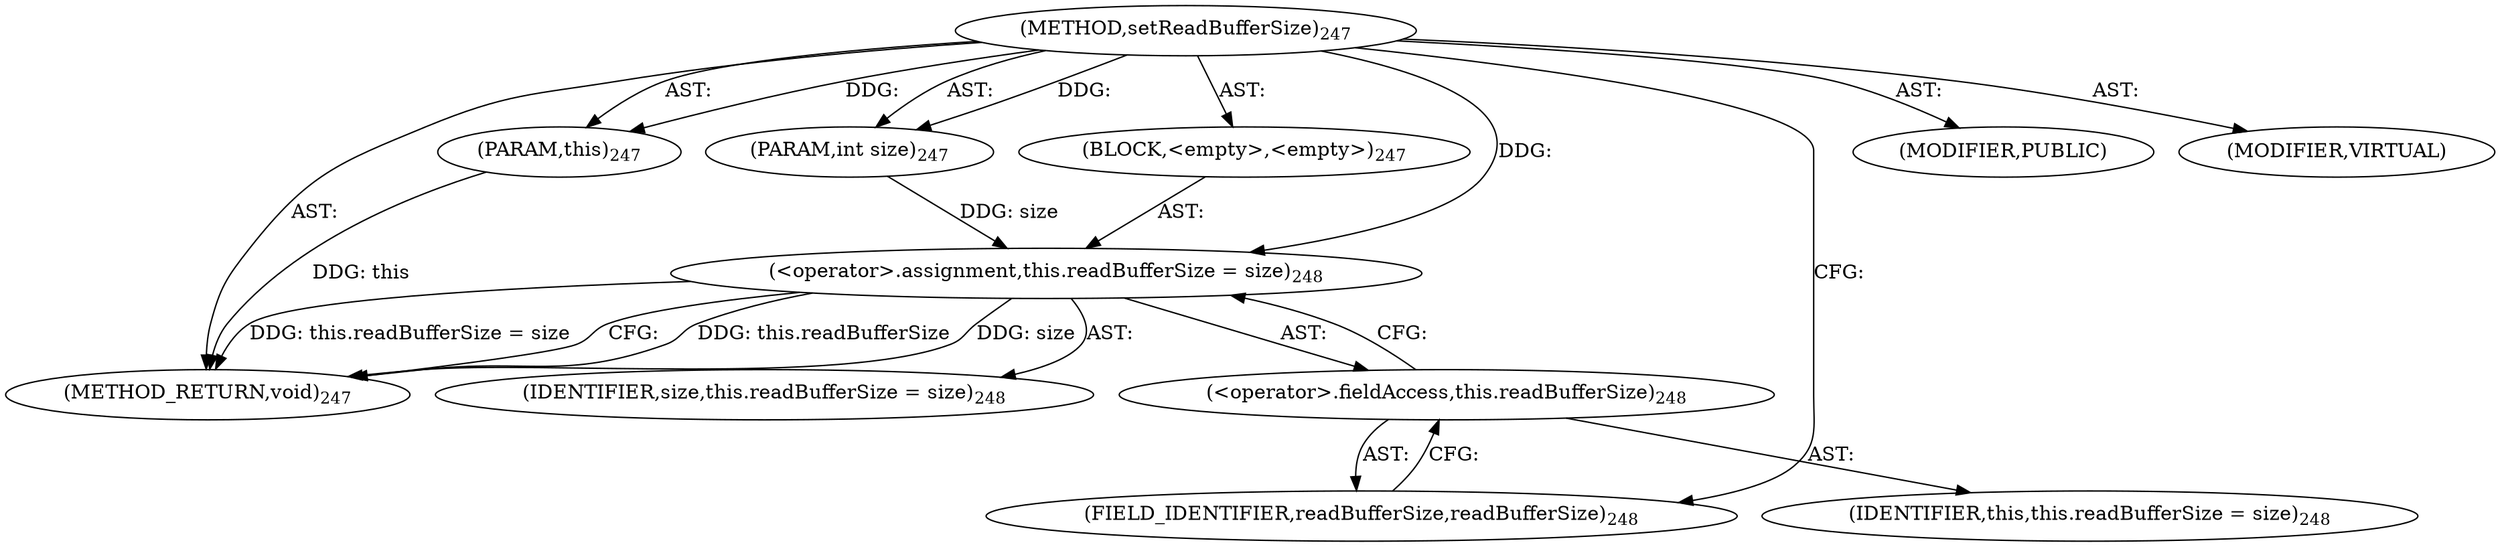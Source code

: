 digraph "setReadBufferSize" {  
"111669149705" [label = <(METHOD,setReadBufferSize)<SUB>247</SUB>> ]
"115964117001" [label = <(PARAM,this)<SUB>247</SUB>> ]
"115964117016" [label = <(PARAM,int size)<SUB>247</SUB>> ]
"25769803785" [label = <(BLOCK,&lt;empty&gt;,&lt;empty&gt;)<SUB>247</SUB>> ]
"30064771090" [label = <(&lt;operator&gt;.assignment,this.readBufferSize = size)<SUB>248</SUB>> ]
"30064771091" [label = <(&lt;operator&gt;.fieldAccess,this.readBufferSize)<SUB>248</SUB>> ]
"68719476745" [label = <(IDENTIFIER,this,this.readBufferSize = size)<SUB>248</SUB>> ]
"55834574857" [label = <(FIELD_IDENTIFIER,readBufferSize,readBufferSize)<SUB>248</SUB>> ]
"68719476777" [label = <(IDENTIFIER,size,this.readBufferSize = size)<SUB>248</SUB>> ]
"133143986210" [label = <(MODIFIER,PUBLIC)> ]
"133143986211" [label = <(MODIFIER,VIRTUAL)> ]
"128849018889" [label = <(METHOD_RETURN,void)<SUB>247</SUB>> ]
  "111669149705" -> "115964117001"  [ label = "AST: "] 
  "111669149705" -> "115964117016"  [ label = "AST: "] 
  "111669149705" -> "25769803785"  [ label = "AST: "] 
  "111669149705" -> "133143986210"  [ label = "AST: "] 
  "111669149705" -> "133143986211"  [ label = "AST: "] 
  "111669149705" -> "128849018889"  [ label = "AST: "] 
  "25769803785" -> "30064771090"  [ label = "AST: "] 
  "30064771090" -> "30064771091"  [ label = "AST: "] 
  "30064771090" -> "68719476777"  [ label = "AST: "] 
  "30064771091" -> "68719476745"  [ label = "AST: "] 
  "30064771091" -> "55834574857"  [ label = "AST: "] 
  "30064771090" -> "128849018889"  [ label = "CFG: "] 
  "30064771091" -> "30064771090"  [ label = "CFG: "] 
  "55834574857" -> "30064771091"  [ label = "CFG: "] 
  "111669149705" -> "55834574857"  [ label = "CFG: "] 
  "115964117001" -> "128849018889"  [ label = "DDG: this"] 
  "30064771090" -> "128849018889"  [ label = "DDG: this.readBufferSize"] 
  "30064771090" -> "128849018889"  [ label = "DDG: size"] 
  "30064771090" -> "128849018889"  [ label = "DDG: this.readBufferSize = size"] 
  "111669149705" -> "115964117001"  [ label = "DDG: "] 
  "111669149705" -> "115964117016"  [ label = "DDG: "] 
  "115964117016" -> "30064771090"  [ label = "DDG: size"] 
  "111669149705" -> "30064771090"  [ label = "DDG: "] 
}
